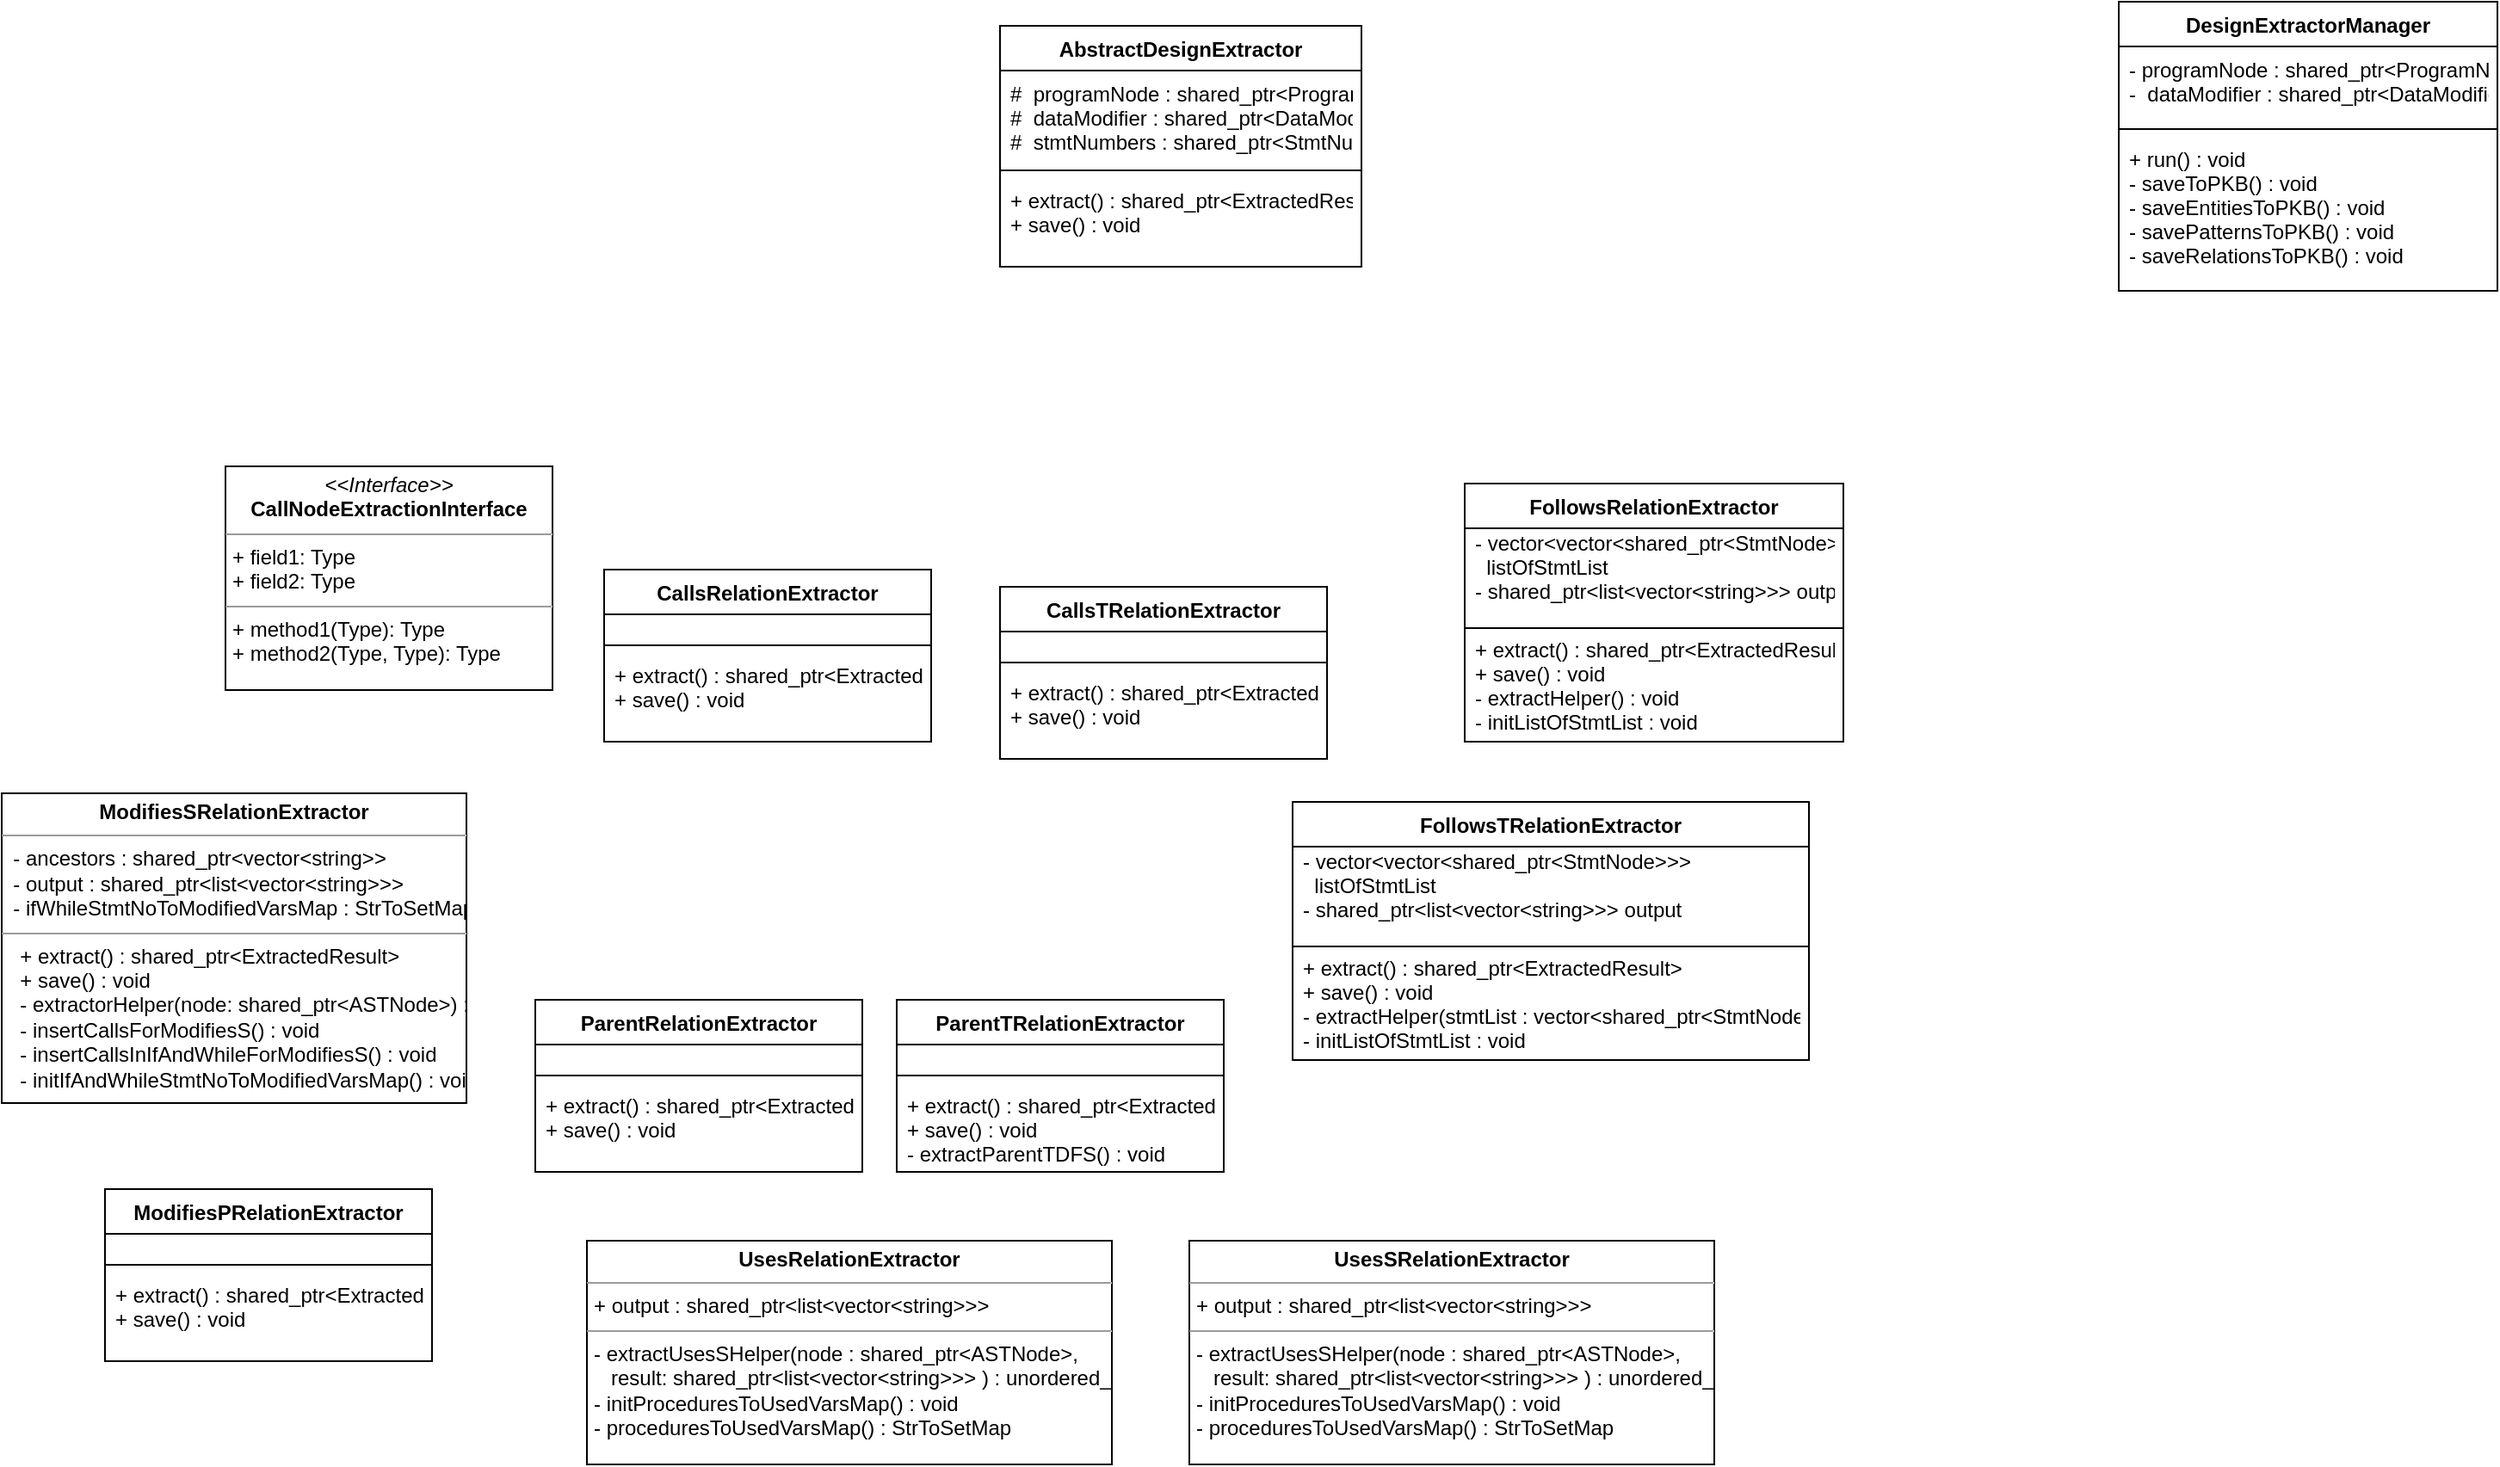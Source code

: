 <mxfile version="20.5.1" type="github">
  <diagram id="RCf9d5CUsMZ9T4uLRsl_" name="Page-1">
    <mxGraphModel dx="1422" dy="519" grid="1" gridSize="10" guides="1" tooltips="1" connect="1" arrows="1" fold="1" page="1" pageScale="1" pageWidth="2339" pageHeight="3300" math="0" shadow="0">
      <root>
        <mxCell id="0" />
        <mxCell id="1" parent="0" />
        <mxCell id="GKFBhkDiTDTHRFN160G9-5" value="DesignExtractorManager&#xa;" style="swimlane;fontStyle=1;align=center;verticalAlign=top;childLayout=stackLayout;horizontal=1;startSize=26;horizontalStack=0;resizeParent=1;resizeParentMax=0;resizeLast=0;collapsible=1;marginBottom=0;" parent="1" vertex="1">
          <mxGeometry x="1340" y="20" width="220" height="168" as="geometry" />
        </mxCell>
        <mxCell id="GKFBhkDiTDTHRFN160G9-6" value="- programNode : shared_ptr&lt;ProgramNode&gt;&#xa;-  dataModifier : shared_ptr&lt;DataModifier&gt;" style="text;strokeColor=none;fillColor=none;align=left;verticalAlign=top;spacingLeft=4;spacingRight=4;overflow=hidden;rotatable=0;points=[[0,0.5],[1,0.5]];portConstraint=eastwest;" parent="GKFBhkDiTDTHRFN160G9-5" vertex="1">
          <mxGeometry y="26" width="220" height="44" as="geometry" />
        </mxCell>
        <mxCell id="GKFBhkDiTDTHRFN160G9-7" value="" style="line;strokeWidth=1;fillColor=none;align=left;verticalAlign=middle;spacingTop=-1;spacingLeft=3;spacingRight=3;rotatable=0;labelPosition=right;points=[];portConstraint=eastwest;strokeColor=inherit;" parent="GKFBhkDiTDTHRFN160G9-5" vertex="1">
          <mxGeometry y="70" width="220" height="8" as="geometry" />
        </mxCell>
        <mxCell id="GKFBhkDiTDTHRFN160G9-8" value="+ run() : void&#xa;- saveToPKB() : void&#xa;- saveEntitiesToPKB() : void&#xa;- savePatternsToPKB() : void&#xa;- saveRelationsToPKB() : void&#xa;" style="text;strokeColor=none;fillColor=none;align=left;verticalAlign=top;spacingLeft=4;spacingRight=4;overflow=hidden;rotatable=0;points=[[0,0.5],[1,0.5]];portConstraint=eastwest;" parent="GKFBhkDiTDTHRFN160G9-5" vertex="1">
          <mxGeometry y="78" width="220" height="90" as="geometry" />
        </mxCell>
        <mxCell id="GKFBhkDiTDTHRFN160G9-9" value="AbstractDesignExtractor" style="swimlane;fontStyle=1;align=center;verticalAlign=top;childLayout=stackLayout;horizontal=1;startSize=26;horizontalStack=0;resizeParent=1;resizeParentMax=0;resizeLast=0;collapsible=1;marginBottom=0;" parent="1" vertex="1">
          <mxGeometry x="690" y="34" width="210" height="140" as="geometry" />
        </mxCell>
        <mxCell id="GKFBhkDiTDTHRFN160G9-10" value="#  programNode : shared_ptr&lt;ProgramNode&gt;&#xa;#  dataModifier : shared_ptr&lt;DataModifier&gt;&#xa;#  stmtNumbers : shared_ptr&lt;StmtNumbers&gt;&#xa;&#xa; " style="text;strokeColor=none;fillColor=none;align=left;verticalAlign=top;spacingLeft=4;spacingRight=4;overflow=hidden;rotatable=0;points=[[0,0.5],[1,0.5]];portConstraint=eastwest;" parent="GKFBhkDiTDTHRFN160G9-9" vertex="1">
          <mxGeometry y="26" width="210" height="54" as="geometry" />
        </mxCell>
        <mxCell id="GKFBhkDiTDTHRFN160G9-11" value="" style="line;strokeWidth=1;fillColor=none;align=left;verticalAlign=middle;spacingTop=-1;spacingLeft=3;spacingRight=3;rotatable=0;labelPosition=right;points=[];portConstraint=eastwest;strokeColor=inherit;" parent="GKFBhkDiTDTHRFN160G9-9" vertex="1">
          <mxGeometry y="80" width="210" height="8" as="geometry" />
        </mxCell>
        <mxCell id="GKFBhkDiTDTHRFN160G9-12" value="+ extract() : shared_ptr&lt;ExtractedResult&gt;&#xa;+ save() : void&#xa;" style="text;strokeColor=none;fillColor=none;align=left;verticalAlign=top;spacingLeft=4;spacingRight=4;overflow=hidden;rotatable=0;points=[[0,0.5],[1,0.5]];portConstraint=eastwest;" parent="GKFBhkDiTDTHRFN160G9-9" vertex="1">
          <mxGeometry y="88" width="210" height="52" as="geometry" />
        </mxCell>
        <mxCell id="GKFBhkDiTDTHRFN160G9-13" value="CallsRelationExtractor" style="swimlane;fontStyle=1;align=center;verticalAlign=top;childLayout=stackLayout;horizontal=1;startSize=26;horizontalStack=0;resizeParent=1;resizeParentMax=0;resizeLast=0;collapsible=1;marginBottom=0;" parent="1" vertex="1">
          <mxGeometry x="460" y="350" width="190" height="100" as="geometry" />
        </mxCell>
        <mxCell id="GKFBhkDiTDTHRFN160G9-14" value="&#xa; " style="text;strokeColor=none;fillColor=none;align=left;verticalAlign=top;spacingLeft=4;spacingRight=4;overflow=hidden;rotatable=0;points=[[0,0.5],[1,0.5]];portConstraint=eastwest;" parent="GKFBhkDiTDTHRFN160G9-13" vertex="1">
          <mxGeometry y="26" width="190" height="14" as="geometry" />
        </mxCell>
        <mxCell id="GKFBhkDiTDTHRFN160G9-15" value="" style="line;strokeWidth=1;fillColor=none;align=left;verticalAlign=middle;spacingTop=-1;spacingLeft=3;spacingRight=3;rotatable=0;labelPosition=right;points=[];portConstraint=eastwest;strokeColor=inherit;" parent="GKFBhkDiTDTHRFN160G9-13" vertex="1">
          <mxGeometry y="40" width="190" height="8" as="geometry" />
        </mxCell>
        <mxCell id="GKFBhkDiTDTHRFN160G9-16" value="+ extract() : shared_ptr&lt;ExtractedResult&gt;&#xa;+ save() : void" style="text;strokeColor=none;fillColor=none;align=left;verticalAlign=top;spacingLeft=4;spacingRight=4;overflow=hidden;rotatable=0;points=[[0,0.5],[1,0.5]];portConstraint=eastwest;" parent="GKFBhkDiTDTHRFN160G9-13" vertex="1">
          <mxGeometry y="48" width="190" height="52" as="geometry" />
        </mxCell>
        <mxCell id="GKFBhkDiTDTHRFN160G9-18" value="&lt;p style=&quot;margin:0px;margin-top:4px;text-align:center;&quot;&gt;&lt;i&gt;&amp;lt;&amp;lt;Interface&amp;gt;&amp;gt;&lt;/i&gt;&lt;br&gt;&lt;b&gt;CallNodeExtractionInterface&lt;/b&gt;&lt;br&gt;&lt;/p&gt;&lt;hr size=&quot;1&quot;&gt;&lt;p style=&quot;margin:0px;margin-left:4px;&quot;&gt;+ field1: Type&lt;br&gt;+ field2: Type&lt;/p&gt;&lt;hr size=&quot;1&quot;&gt;&lt;p style=&quot;margin:0px;margin-left:4px;&quot;&gt;+ method1(Type): Type&lt;br&gt;+ method2(Type, Type): Type&lt;/p&gt;" style="verticalAlign=top;align=left;overflow=fill;fontSize=12;fontFamily=Helvetica;html=1;" parent="1" vertex="1">
          <mxGeometry x="240" y="290" width="190" height="130" as="geometry" />
        </mxCell>
        <mxCell id="GKFBhkDiTDTHRFN160G9-21" value="CallsTRelationExtractor" style="swimlane;fontStyle=1;align=center;verticalAlign=top;childLayout=stackLayout;horizontal=1;startSize=26;horizontalStack=0;resizeParent=1;resizeParentMax=0;resizeLast=0;collapsible=1;marginBottom=0;" parent="1" vertex="1">
          <mxGeometry x="690" y="360" width="190" height="100" as="geometry" />
        </mxCell>
        <mxCell id="GKFBhkDiTDTHRFN160G9-22" value="&#xa; " style="text;strokeColor=none;fillColor=none;align=left;verticalAlign=top;spacingLeft=4;spacingRight=4;overflow=hidden;rotatable=0;points=[[0,0.5],[1,0.5]];portConstraint=eastwest;" parent="GKFBhkDiTDTHRFN160G9-21" vertex="1">
          <mxGeometry y="26" width="190" height="14" as="geometry" />
        </mxCell>
        <mxCell id="GKFBhkDiTDTHRFN160G9-23" value="" style="line;strokeWidth=1;fillColor=none;align=left;verticalAlign=middle;spacingTop=-1;spacingLeft=3;spacingRight=3;rotatable=0;labelPosition=right;points=[];portConstraint=eastwest;strokeColor=inherit;" parent="GKFBhkDiTDTHRFN160G9-21" vertex="1">
          <mxGeometry y="40" width="190" height="8" as="geometry" />
        </mxCell>
        <mxCell id="GKFBhkDiTDTHRFN160G9-24" value="+ extract() : shared_ptr&lt;ExtractedResult&gt;&#xa;+ save() : void" style="text;strokeColor=none;fillColor=none;align=left;verticalAlign=top;spacingLeft=4;spacingRight=4;overflow=hidden;rotatable=0;points=[[0,0.5],[1,0.5]];portConstraint=eastwest;" parent="GKFBhkDiTDTHRFN160G9-21" vertex="1">
          <mxGeometry y="48" width="190" height="52" as="geometry" />
        </mxCell>
        <mxCell id="GKFBhkDiTDTHRFN160G9-26" value="FollowsRelationExtractor" style="swimlane;fontStyle=1;align=center;verticalAlign=top;childLayout=stackLayout;horizontal=1;startSize=26;horizontalStack=0;resizeParent=1;resizeParentMax=0;resizeLast=0;collapsible=1;marginBottom=0;" parent="1" vertex="1">
          <mxGeometry x="960" y="300" width="220" height="150" as="geometry">
            <mxRectangle x="960" y="300" width="160" height="30" as="alternateBounds" />
          </mxGeometry>
        </mxCell>
        <mxCell id="GKFBhkDiTDTHRFN160G9-27" value="- vector&lt;vector&lt;shared_ptr&lt;StmtNode&gt;&gt;&gt; &#xa;  listOfStmtList &#xa;- shared_ptr&lt;list&lt;vector&lt;string&gt;&gt;&gt; output&#xa;&#xa;&#xa;" style="text;strokeColor=none;fillColor=none;align=left;verticalAlign=middle;spacingLeft=4;spacingRight=4;overflow=hidden;rotatable=0;points=[[0,0.5],[1,0.5]];portConstraint=eastwest;" parent="GKFBhkDiTDTHRFN160G9-26" vertex="1">
          <mxGeometry y="26" width="220" height="54" as="geometry" />
        </mxCell>
        <mxCell id="GKFBhkDiTDTHRFN160G9-28" value="" style="line;strokeWidth=1;fillColor=none;align=left;verticalAlign=middle;spacingTop=-1;spacingLeft=3;spacingRight=3;rotatable=0;labelPosition=right;points=[];portConstraint=eastwest;strokeColor=inherit;" parent="GKFBhkDiTDTHRFN160G9-26" vertex="1">
          <mxGeometry y="80" width="220" height="8" as="geometry" />
        </mxCell>
        <mxCell id="GKFBhkDiTDTHRFN160G9-29" value="+ extract() : shared_ptr&lt;ExtractedResult&gt;&#xa;+ save() : void&#xa;- extractHelper() : void&#xa;- initListOfStmtList : void&#xa;&#xa;" style="text;strokeColor=none;fillColor=none;align=left;verticalAlign=middle;spacingLeft=4;spacingRight=4;overflow=hidden;rotatable=0;points=[[0,0.5],[1,0.5]];portConstraint=eastwest;" parent="GKFBhkDiTDTHRFN160G9-26" vertex="1">
          <mxGeometry y="88" width="220" height="62" as="geometry" />
        </mxCell>
        <mxCell id="GKFBhkDiTDTHRFN160G9-38" value="FollowsTRelationExtractor" style="swimlane;fontStyle=1;align=center;verticalAlign=top;childLayout=stackLayout;horizontal=1;startSize=26;horizontalStack=0;resizeParent=1;resizeParentMax=0;resizeLast=0;collapsible=1;marginBottom=0;" parent="1" vertex="1">
          <mxGeometry x="860" y="485" width="300" height="150" as="geometry" />
        </mxCell>
        <mxCell id="GKFBhkDiTDTHRFN160G9-39" value="- vector&lt;vector&lt;shared_ptr&lt;StmtNode&gt;&gt;&gt; &#xa;  listOfStmtList &#xa;- shared_ptr&lt;list&lt;vector&lt;string&gt;&gt;&gt; output&#xa;&#xa;&#xa;" style="text;strokeColor=none;fillColor=none;align=left;verticalAlign=middle;spacingLeft=4;spacingRight=4;overflow=hidden;rotatable=0;points=[[0,0.5],[1,0.5]];portConstraint=eastwest;" parent="GKFBhkDiTDTHRFN160G9-38" vertex="1">
          <mxGeometry y="26" width="300" height="54" as="geometry" />
        </mxCell>
        <mxCell id="GKFBhkDiTDTHRFN160G9-40" value="" style="line;strokeWidth=1;fillColor=none;align=left;verticalAlign=middle;spacingTop=-1;spacingLeft=3;spacingRight=3;rotatable=0;labelPosition=right;points=[];portConstraint=eastwest;strokeColor=inherit;" parent="GKFBhkDiTDTHRFN160G9-38" vertex="1">
          <mxGeometry y="80" width="300" height="8" as="geometry" />
        </mxCell>
        <mxCell id="GKFBhkDiTDTHRFN160G9-41" value="+ extract() : shared_ptr&lt;ExtractedResult&gt;&#xa;+ save() : void&#xa;- extractHelper(stmtList : vector&lt;shared_ptr&lt;StmtNode&gt;&gt;) : void&#xa;- initListOfStmtList : void&#xa;&#xa;" style="text;strokeColor=none;fillColor=none;align=left;verticalAlign=middle;spacingLeft=4;spacingRight=4;overflow=hidden;rotatable=0;points=[[0,0.5],[1,0.5]];portConstraint=eastwest;" parent="GKFBhkDiTDTHRFN160G9-38" vertex="1">
          <mxGeometry y="88" width="300" height="62" as="geometry" />
        </mxCell>
        <mxCell id="SkPulRb8pB89vCI3LF6e-7" value="&lt;p style=&quot;margin:0px;margin-top:4px;text-align:center;&quot;&gt;&lt;b&gt;ModifiesSRelationExtractor&lt;/b&gt;&lt;br&gt;&lt;/p&gt;&lt;hr size=&quot;1&quot;&gt;&amp;nbsp; - ancestors : shared_ptr&amp;lt;vector&amp;lt;string&amp;gt;&amp;gt; &lt;br&gt;&amp;nbsp; - output : shared_ptr&amp;lt;list&amp;lt;vector&amp;lt;string&amp;gt;&amp;gt;&amp;gt; &lt;br&gt;&amp;nbsp; - ifWhileStmtNoToModifiedVarsMap : StrToSetMap &lt;hr size=&quot;1&quot;&gt;&lt;p style=&quot;margin:0px;margin-left:4px;&quot;&gt;&amp;nbsp; + extract() : shared_ptr&amp;lt;ExtractedResult&amp;gt;&lt;br&gt;&amp;nbsp; + save() : void&lt;/p&gt;&lt;p style=&quot;margin:0px;margin-left:4px;&quot;&gt;&amp;nbsp; - extractorHelper(node: shared_ptr&amp;lt;ASTNode&amp;gt;) : void&lt;br&gt;&amp;nbsp; - insertCallsForModifiesS() : void&lt;br&gt;&amp;nbsp; - insertCallsInIfAndWhileForModifiesS() : void&lt;br&gt;&lt;/p&gt;&lt;p style=&quot;margin:0px;margin-left:4px;&quot;&gt;&amp;nbsp; - initIfAndWhileStmtNoToModifiedVarsMap() : void&lt;br&gt;&lt;/p&gt;&lt;p style=&quot;margin:0px;margin-left:4px;&quot;&gt;&lt;br&gt;&lt;/p&gt;" style="verticalAlign=top;align=left;overflow=fill;fontSize=12;fontFamily=Helvetica;html=1;" vertex="1" parent="1">
          <mxGeometry x="110" y="480" width="270" height="180" as="geometry" />
        </mxCell>
        <mxCell id="SkPulRb8pB89vCI3LF6e-8" value="ModifiesPRelationExtractor" style="swimlane;fontStyle=1;align=center;verticalAlign=top;childLayout=stackLayout;horizontal=1;startSize=26;horizontalStack=0;resizeParent=1;resizeParentMax=0;resizeLast=0;collapsible=1;marginBottom=0;" vertex="1" parent="1">
          <mxGeometry x="170" y="710" width="190" height="100" as="geometry" />
        </mxCell>
        <mxCell id="SkPulRb8pB89vCI3LF6e-9" value="&#xa; " style="text;strokeColor=none;fillColor=none;align=left;verticalAlign=top;spacingLeft=4;spacingRight=4;overflow=hidden;rotatable=0;points=[[0,0.5],[1,0.5]];portConstraint=eastwest;" vertex="1" parent="SkPulRb8pB89vCI3LF6e-8">
          <mxGeometry y="26" width="190" height="14" as="geometry" />
        </mxCell>
        <mxCell id="SkPulRb8pB89vCI3LF6e-10" value="" style="line;strokeWidth=1;fillColor=none;align=left;verticalAlign=middle;spacingTop=-1;spacingLeft=3;spacingRight=3;rotatable=0;labelPosition=right;points=[];portConstraint=eastwest;strokeColor=inherit;" vertex="1" parent="SkPulRb8pB89vCI3LF6e-8">
          <mxGeometry y="40" width="190" height="8" as="geometry" />
        </mxCell>
        <mxCell id="SkPulRb8pB89vCI3LF6e-11" value="+ extract() : shared_ptr&lt;ExtractedResult&gt;&#xa;+ save() : void" style="text;strokeColor=none;fillColor=none;align=left;verticalAlign=top;spacingLeft=4;spacingRight=4;overflow=hidden;rotatable=0;points=[[0,0.5],[1,0.5]];portConstraint=eastwest;" vertex="1" parent="SkPulRb8pB89vCI3LF6e-8">
          <mxGeometry y="48" width="190" height="52" as="geometry" />
        </mxCell>
        <mxCell id="SkPulRb8pB89vCI3LF6e-12" value="ParentRelationExtractor" style="swimlane;fontStyle=1;align=center;verticalAlign=top;childLayout=stackLayout;horizontal=1;startSize=26;horizontalStack=0;resizeParent=1;resizeParentMax=0;resizeLast=0;collapsible=1;marginBottom=0;" vertex="1" parent="1">
          <mxGeometry x="420" y="600" width="190" height="100" as="geometry" />
        </mxCell>
        <mxCell id="SkPulRb8pB89vCI3LF6e-13" value="&#xa; " style="text;strokeColor=none;fillColor=none;align=left;verticalAlign=top;spacingLeft=4;spacingRight=4;overflow=hidden;rotatable=0;points=[[0,0.5],[1,0.5]];portConstraint=eastwest;" vertex="1" parent="SkPulRb8pB89vCI3LF6e-12">
          <mxGeometry y="26" width="190" height="14" as="geometry" />
        </mxCell>
        <mxCell id="SkPulRb8pB89vCI3LF6e-14" value="" style="line;strokeWidth=1;fillColor=none;align=left;verticalAlign=middle;spacingTop=-1;spacingLeft=3;spacingRight=3;rotatable=0;labelPosition=right;points=[];portConstraint=eastwest;strokeColor=inherit;" vertex="1" parent="SkPulRb8pB89vCI3LF6e-12">
          <mxGeometry y="40" width="190" height="8" as="geometry" />
        </mxCell>
        <mxCell id="SkPulRb8pB89vCI3LF6e-15" value="+ extract() : shared_ptr&lt;ExtractedResult&gt;&#xa;+ save() : void" style="text;strokeColor=none;fillColor=none;align=left;verticalAlign=top;spacingLeft=4;spacingRight=4;overflow=hidden;rotatable=0;points=[[0,0.5],[1,0.5]];portConstraint=eastwest;" vertex="1" parent="SkPulRb8pB89vCI3LF6e-12">
          <mxGeometry y="48" width="190" height="52" as="geometry" />
        </mxCell>
        <mxCell id="SkPulRb8pB89vCI3LF6e-16" value="ParentTRelationExtractor" style="swimlane;fontStyle=1;align=center;verticalAlign=top;childLayout=stackLayout;horizontal=1;startSize=26;horizontalStack=0;resizeParent=1;resizeParentMax=0;resizeLast=0;collapsible=1;marginBottom=0;" vertex="1" parent="1">
          <mxGeometry x="630" y="600" width="190" height="100" as="geometry" />
        </mxCell>
        <mxCell id="SkPulRb8pB89vCI3LF6e-17" value="&#xa; " style="text;strokeColor=none;fillColor=none;align=left;verticalAlign=top;spacingLeft=4;spacingRight=4;overflow=hidden;rotatable=0;points=[[0,0.5],[1,0.5]];portConstraint=eastwest;" vertex="1" parent="SkPulRb8pB89vCI3LF6e-16">
          <mxGeometry y="26" width="190" height="14" as="geometry" />
        </mxCell>
        <mxCell id="SkPulRb8pB89vCI3LF6e-18" value="" style="line;strokeWidth=1;fillColor=none;align=left;verticalAlign=middle;spacingTop=-1;spacingLeft=3;spacingRight=3;rotatable=0;labelPosition=right;points=[];portConstraint=eastwest;strokeColor=inherit;" vertex="1" parent="SkPulRb8pB89vCI3LF6e-16">
          <mxGeometry y="40" width="190" height="8" as="geometry" />
        </mxCell>
        <mxCell id="SkPulRb8pB89vCI3LF6e-19" value="+ extract() : shared_ptr&lt;ExtractedResult&gt;&#xa;+ save() : void&#xa;- extractParentTDFS() : void&#xa;" style="text;strokeColor=none;fillColor=none;align=left;verticalAlign=top;spacingLeft=4;spacingRight=4;overflow=hidden;rotatable=0;points=[[0,0.5],[1,0.5]];portConstraint=eastwest;" vertex="1" parent="SkPulRb8pB89vCI3LF6e-16">
          <mxGeometry y="48" width="190" height="52" as="geometry" />
        </mxCell>
        <mxCell id="SkPulRb8pB89vCI3LF6e-20" value="&lt;p style=&quot;margin:0px;margin-top:4px;text-align:center;&quot;&gt;&lt;b&gt;UsesRelationExtractor&lt;/b&gt;&lt;br&gt;&lt;/p&gt;&lt;hr size=&quot;1&quot;&gt;&lt;p style=&quot;margin:0px;margin-left:4px;&quot;&gt;+ output : shared_ptr&amp;lt;list&amp;lt;vector&amp;lt;string&amp;gt;&amp;gt;&amp;gt;&lt;/p&gt;&lt;hr size=&quot;1&quot;&gt;&lt;p style=&quot;margin:0px;margin-left:4px;&quot;&gt;- extractUsesSHelper(node : shared_ptr&amp;lt;ASTNode&amp;gt;,&lt;/p&gt;&lt;p style=&quot;margin:0px;margin-left:4px;&quot;&gt;&amp;nbsp;&amp;nbsp; result: shared_ptr&amp;lt;list&amp;lt;vector&amp;lt;string&amp;gt;&amp;gt;&amp;gt;  ) : unordered_set&amp;lt;string&amp;gt;&lt;/p&gt;&lt;p style=&quot;margin:0px;margin-left:4px;&quot;&gt;- initProceduresToUsedVarsMap() : void&lt;br&gt;- proceduresToUsedVarsMap() : StrToSetMap &lt;/p&gt;" style="verticalAlign=top;align=left;overflow=fill;fontSize=12;fontFamily=Helvetica;html=1;" vertex="1" parent="1">
          <mxGeometry x="450" y="740" width="305" height="130" as="geometry" />
        </mxCell>
        <mxCell id="SkPulRb8pB89vCI3LF6e-23" value="&lt;p style=&quot;margin:0px;margin-top:4px;text-align:center;&quot;&gt;&lt;b&gt;UsesSRelationExtractor&lt;/b&gt;&lt;br&gt;&lt;/p&gt;&lt;hr size=&quot;1&quot;&gt;&lt;p style=&quot;margin:0px;margin-left:4px;&quot;&gt;+ output : shared_ptr&amp;lt;list&amp;lt;vector&amp;lt;string&amp;gt;&amp;gt;&amp;gt;&lt;/p&gt;&lt;hr size=&quot;1&quot;&gt;&lt;p style=&quot;margin:0px;margin-left:4px;&quot;&gt;- extractUsesSHelper(node : shared_ptr&amp;lt;ASTNode&amp;gt;,&lt;/p&gt;&lt;p style=&quot;margin:0px;margin-left:4px;&quot;&gt;&amp;nbsp;&amp;nbsp; result: shared_ptr&amp;lt;list&amp;lt;vector&amp;lt;string&amp;gt;&amp;gt;&amp;gt;  ) : unordered_set&amp;lt;string&amp;gt;&lt;/p&gt;&lt;p style=&quot;margin:0px;margin-left:4px;&quot;&gt;- initProceduresToUsedVarsMap() : void&lt;br&gt;- proceduresToUsedVarsMap() : StrToSetMap &lt;/p&gt;" style="verticalAlign=top;align=left;overflow=fill;fontSize=12;fontFamily=Helvetica;html=1;" vertex="1" parent="1">
          <mxGeometry x="800" y="740" width="305" height="130" as="geometry" />
        </mxCell>
      </root>
    </mxGraphModel>
  </diagram>
</mxfile>

